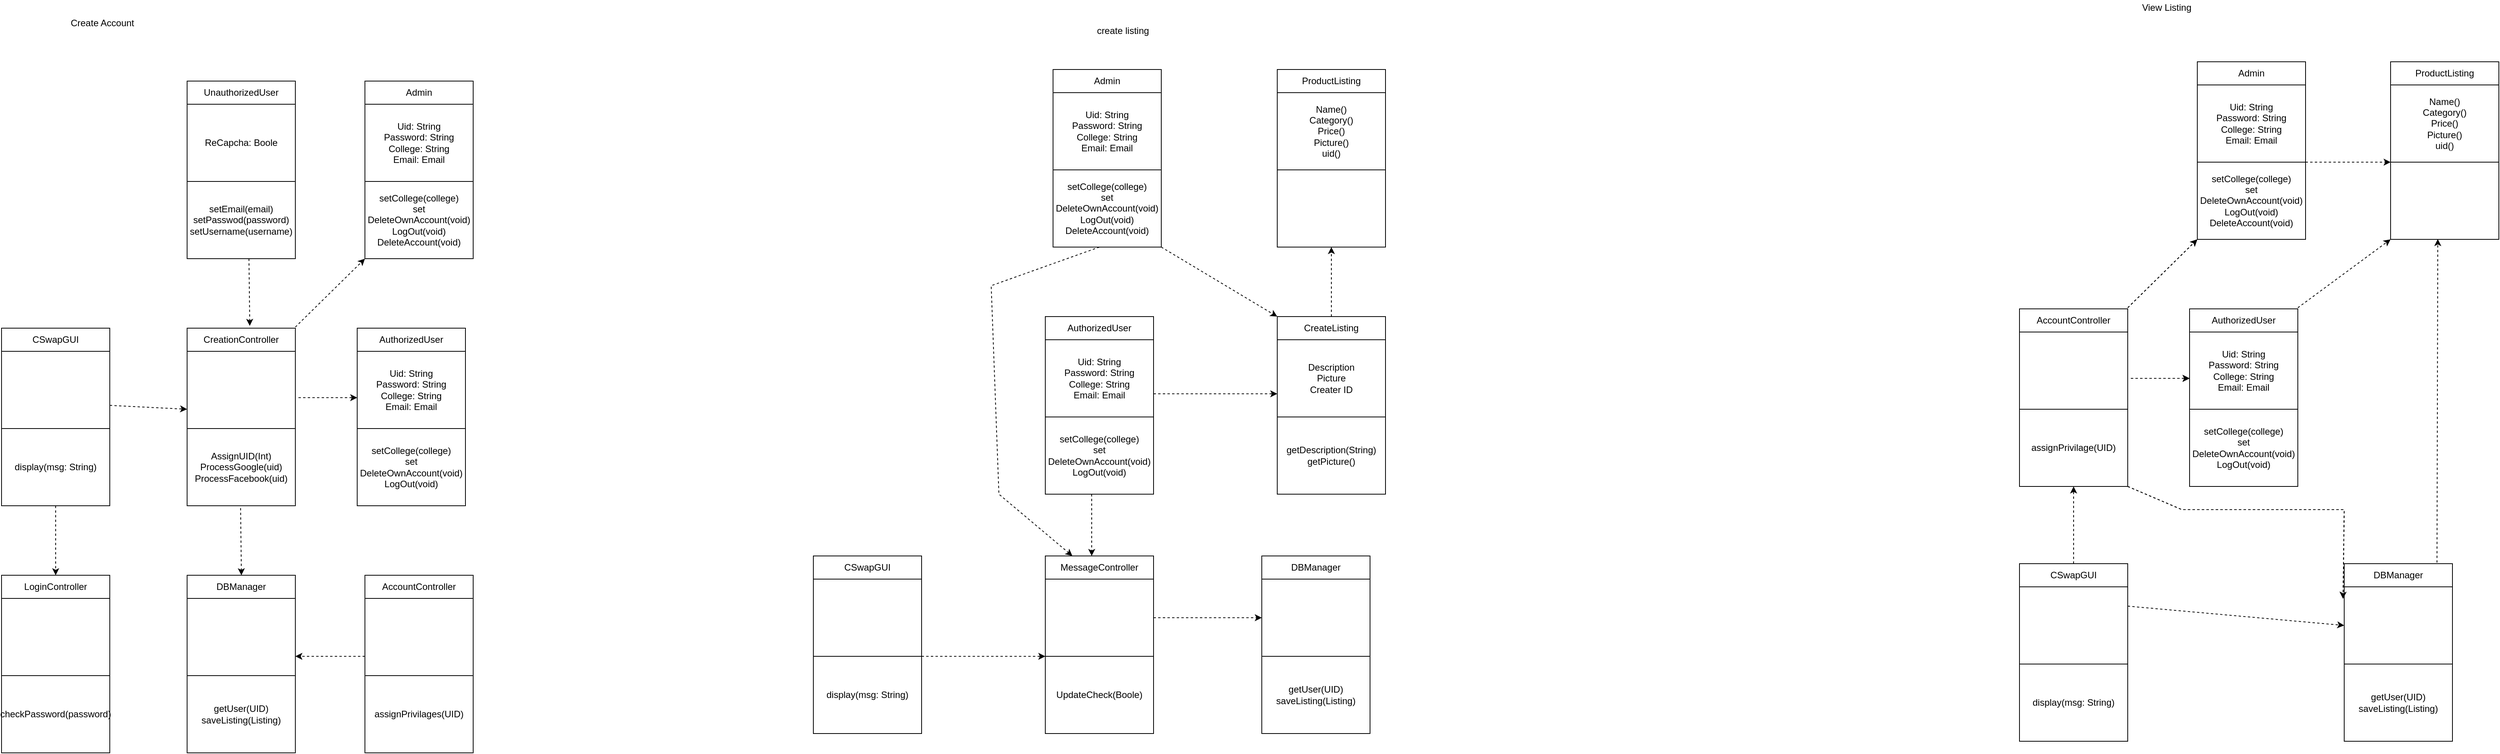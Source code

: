 <mxfile version="16.5.1" type="device"><diagram id="gx9bV2glY2Obp0tzuEbT" name="Page-1"><mxGraphModel dx="2526" dy="1018" grid="1" gridSize="10" guides="1" tooltips="1" connect="1" arrows="1" fold="1" page="1" pageScale="1" pageWidth="850" pageHeight="1100" math="0" shadow="0"><root><mxCell id="0"/><mxCell id="1" parent="0"/><mxCell id="k0rhEhnbWLEDEvbZM4ra-1" value="AuthorizedUser" style="rounded=0;whiteSpace=wrap;html=1;" parent="1" vertex="1"><mxGeometry x="-1110" y="435" width="140" height="30" as="geometry"/></mxCell><mxCell id="k0rhEhnbWLEDEvbZM4ra-2" value="Uid: String&lt;br&gt;Password: String&lt;br&gt;College: String&lt;br&gt;Email: Email" style="rounded=0;whiteSpace=wrap;html=1;" parent="1" vertex="1"><mxGeometry x="-1110" y="465" width="140" height="100" as="geometry"/></mxCell><mxCell id="k0rhEhnbWLEDEvbZM4ra-3" value="setCollege(college)&lt;br&gt;set&lt;br&gt;DeleteOwnAccount(void)&lt;br&gt;LogOut(void)" style="rounded=0;whiteSpace=wrap;html=1;" parent="1" vertex="1"><mxGeometry x="-1110" y="565" width="140" height="100" as="geometry"/></mxCell><mxCell id="k0rhEhnbWLEDEvbZM4ra-4" value="CSwapGUI" style="rounded=0;whiteSpace=wrap;html=1;" parent="1" vertex="1"><mxGeometry x="-1570" y="435" width="140" height="30" as="geometry"/></mxCell><mxCell id="k0rhEhnbWLEDEvbZM4ra-5" value="" style="rounded=0;whiteSpace=wrap;html=1;" parent="1" vertex="1"><mxGeometry x="-1570" y="465" width="140" height="100" as="geometry"/></mxCell><mxCell id="k0rhEhnbWLEDEvbZM4ra-6" value="display(msg: String)" style="rounded=0;whiteSpace=wrap;html=1;" parent="1" vertex="1"><mxGeometry x="-1570" y="565" width="140" height="100" as="geometry"/></mxCell><mxCell id="k0rhEhnbWLEDEvbZM4ra-7" value="CreationController" style="rounded=0;whiteSpace=wrap;html=1;" parent="1" vertex="1"><mxGeometry x="-1330" y="435" width="140" height="30" as="geometry"/></mxCell><mxCell id="k0rhEhnbWLEDEvbZM4ra-8" value="" style="rounded=0;whiteSpace=wrap;html=1;" parent="1" vertex="1"><mxGeometry x="-1330" y="465" width="140" height="100" as="geometry"/></mxCell><mxCell id="k0rhEhnbWLEDEvbZM4ra-9" value="AssignUID(Int)&lt;br&gt;ProcessGoogle(uid)&lt;br&gt;ProcessFacebook(uid)" style="rounded=0;whiteSpace=wrap;html=1;" parent="1" vertex="1"><mxGeometry x="-1330" y="565" width="140" height="100" as="geometry"/></mxCell><mxCell id="k0rhEhnbWLEDEvbZM4ra-13" value="UnauthorizedUser" style="rounded=0;whiteSpace=wrap;html=1;" parent="1" vertex="1"><mxGeometry x="-1330" y="115" width="140" height="30" as="geometry"/></mxCell><mxCell id="k0rhEhnbWLEDEvbZM4ra-15" value="ReCapcha: Boole" style="rounded=0;whiteSpace=wrap;html=1;" parent="1" vertex="1"><mxGeometry x="-1330" y="145" width="140" height="100" as="geometry"/></mxCell><mxCell id="k0rhEhnbWLEDEvbZM4ra-16" value="DBManager" style="rounded=0;whiteSpace=wrap;html=1;" parent="1" vertex="1"><mxGeometry x="-1330" y="755" width="140" height="30" as="geometry"/></mxCell><mxCell id="k0rhEhnbWLEDEvbZM4ra-17" value="" style="rounded=0;whiteSpace=wrap;html=1;" parent="1" vertex="1"><mxGeometry x="-1330" y="785" width="140" height="100" as="geometry"/></mxCell><mxCell id="k0rhEhnbWLEDEvbZM4ra-18" value="getUser(UID)&lt;br&gt;saveListing(Listing)" style="rounded=0;whiteSpace=wrap;html=1;" parent="1" vertex="1"><mxGeometry x="-1330" y="885" width="140" height="100" as="geometry"/></mxCell><mxCell id="k0rhEhnbWLEDEvbZM4ra-19" value="setEmail(email)&lt;br&gt;setPasswod(password)&lt;br&gt;setUsername(username)" style="rounded=0;whiteSpace=wrap;html=1;" parent="1" vertex="1"><mxGeometry x="-1330" y="245" width="140" height="100" as="geometry"/></mxCell><mxCell id="k0rhEhnbWLEDEvbZM4ra-22" value="" style="html=1;labelBackgroundColor=#ffffff;startArrow=none;startFill=0;startSize=6;endArrow=classic;endFill=1;endSize=6;jettySize=auto;orthogonalLoop=1;strokeWidth=1;dashed=1;fontSize=14;rounded=0;entryX=0.579;entryY=-0.1;entryDx=0;entryDy=0;entryPerimeter=0;" parent="1" target="k0rhEhnbWLEDEvbZM4ra-7" edge="1"><mxGeometry width="60" height="60" relative="1" as="geometry"><mxPoint x="-1250" y="345" as="sourcePoint"/><mxPoint x="-1180" y="435" as="targetPoint"/></mxGeometry></mxCell><mxCell id="k0rhEhnbWLEDEvbZM4ra-23" value="" style="html=1;labelBackgroundColor=#ffffff;startArrow=none;startFill=0;startSize=6;endArrow=classic;endFill=1;endSize=6;jettySize=auto;orthogonalLoop=1;strokeWidth=1;dashed=1;fontSize=14;rounded=0;entryX=0.579;entryY=-0.1;entryDx=0;entryDy=0;entryPerimeter=0;exitX=1.029;exitY=0.6;exitDx=0;exitDy=0;exitPerimeter=0;" parent="1" source="k0rhEhnbWLEDEvbZM4ra-8" edge="1"><mxGeometry width="60" height="60" relative="1" as="geometry"><mxPoint x="-1111.06" y="438" as="sourcePoint"/><mxPoint x="-1110" y="525" as="targetPoint"/></mxGeometry></mxCell><mxCell id="k0rhEhnbWLEDEvbZM4ra-30" value="LoginController" style="rounded=0;whiteSpace=wrap;html=1;" parent="1" vertex="1"><mxGeometry x="-1570" y="755" width="140" height="30" as="geometry"/></mxCell><mxCell id="k0rhEhnbWLEDEvbZM4ra-31" value="" style="rounded=0;whiteSpace=wrap;html=1;" parent="1" vertex="1"><mxGeometry x="-1570" y="785" width="140" height="100" as="geometry"/></mxCell><mxCell id="k0rhEhnbWLEDEvbZM4ra-32" value="checkPassword(password)&lt;br&gt;" style="rounded=0;whiteSpace=wrap;html=1;" parent="1" vertex="1"><mxGeometry x="-1570" y="885" width="140" height="100" as="geometry"/></mxCell><mxCell id="k0rhEhnbWLEDEvbZM4ra-36" value="" style="html=1;labelBackgroundColor=#ffffff;startArrow=none;startFill=0;startSize=6;endArrow=classic;endFill=1;endSize=6;jettySize=auto;orthogonalLoop=1;strokeWidth=1;dashed=1;fontSize=14;rounded=0;entryX=0;entryY=0.75;entryDx=0;entryDy=0;" parent="1" target="k0rhEhnbWLEDEvbZM4ra-8" edge="1"><mxGeometry width="60" height="60" relative="1" as="geometry"><mxPoint x="-1430" y="535" as="sourcePoint"/><mxPoint x="-1330.37" y="665" as="targetPoint"/></mxGeometry></mxCell><mxCell id="k0rhEhnbWLEDEvbZM4ra-37" value="" style="html=1;labelBackgroundColor=#ffffff;startArrow=none;startFill=0;startSize=6;endArrow=classic;endFill=1;endSize=6;jettySize=auto;orthogonalLoop=1;strokeWidth=1;dashed=1;fontSize=14;rounded=0;entryX=0.5;entryY=0;entryDx=0;entryDy=0;exitX=0.5;exitY=1;exitDx=0;exitDy=0;" parent="1" source="k0rhEhnbWLEDEvbZM4ra-6" target="k0rhEhnbWLEDEvbZM4ra-30" edge="1"><mxGeometry width="60" height="60" relative="1" as="geometry"><mxPoint x="-1261.43" y="888.0" as="sourcePoint"/><mxPoint x="-1260.37" y="975" as="targetPoint"/></mxGeometry></mxCell><mxCell id="k0rhEhnbWLEDEvbZM4ra-43" value="Admin" style="rounded=0;whiteSpace=wrap;html=1;" parent="1" vertex="1"><mxGeometry x="-1100" y="115" width="140" height="30" as="geometry"/></mxCell><mxCell id="k0rhEhnbWLEDEvbZM4ra-44" value="Uid: String&lt;br&gt;Password: String&lt;br&gt;College: String&lt;br&gt;Email: Email" style="rounded=0;whiteSpace=wrap;html=1;" parent="1" vertex="1"><mxGeometry x="-1100" y="145" width="140" height="100" as="geometry"/></mxCell><mxCell id="k0rhEhnbWLEDEvbZM4ra-45" value="setCollege(college)&lt;br&gt;set&lt;br&gt;DeleteOwnAccount(void)&lt;br&gt;LogOut(void)&lt;br&gt;DeleteAccount(void)" style="rounded=0;whiteSpace=wrap;html=1;" parent="1" vertex="1"><mxGeometry x="-1100" y="245" width="140" height="100" as="geometry"/></mxCell><mxCell id="k0rhEhnbWLEDEvbZM4ra-46" value="" style="html=1;labelBackgroundColor=#ffffff;startArrow=none;startFill=0;startSize=6;endArrow=classic;endFill=1;endSize=6;jettySize=auto;orthogonalLoop=1;strokeWidth=1;dashed=1;fontSize=14;rounded=0;entryX=0;entryY=1;entryDx=0;entryDy=0;exitX=1.029;exitY=0.6;exitDx=0;exitDy=0;exitPerimeter=0;" parent="1" target="k0rhEhnbWLEDEvbZM4ra-45" edge="1"><mxGeometry width="60" height="60" relative="1" as="geometry"><mxPoint x="-1190.0" y="433.57" as="sourcePoint"/><mxPoint x="-1114.06" y="433.57" as="targetPoint"/></mxGeometry></mxCell><mxCell id="4lRnhLlUMLQ5aeLRdPfJ-2" value="Authorized User" style="rounded=0;whiteSpace=wrap;html=1;" parent="1" vertex="1"><mxGeometry x="1260" y="410" width="140" height="30" as="geometry"/></mxCell><mxCell id="4lRnhLlUMLQ5aeLRdPfJ-3" value="Uid: String&lt;br&gt;Password: String&lt;br&gt;College: String&lt;br&gt;Email: Email" style="rounded=0;whiteSpace=wrap;html=1;" parent="1" vertex="1"><mxGeometry x="1260" y="440" width="140" height="100" as="geometry"/></mxCell><mxCell id="4lRnhLlUMLQ5aeLRdPfJ-4" value="setCollege(college)&lt;br&gt;set&lt;br&gt;DeleteOwnAccount(void)&lt;br&gt;LogOut(void)" style="rounded=0;whiteSpace=wrap;html=1;" parent="1" vertex="1"><mxGeometry x="1260" y="540" width="140" height="100" as="geometry"/></mxCell><mxCell id="4lRnhLlUMLQ5aeLRdPfJ-5" value="CSwap GUI" style="rounded=0;whiteSpace=wrap;html=1;" parent="1" vertex="1"><mxGeometry x="1040" y="740" width="140" height="30" as="geometry"/></mxCell><mxCell id="4lRnhLlUMLQ5aeLRdPfJ-6" value="BLANK" style="rounded=0;whiteSpace=wrap;html=1;" parent="1" vertex="1"><mxGeometry x="1040" y="770" width="140" height="100" as="geometry"/></mxCell><mxCell id="4lRnhLlUMLQ5aeLRdPfJ-7" value="display(msg: String)" style="rounded=0;whiteSpace=wrap;html=1;" parent="1" vertex="1"><mxGeometry x="1040" y="870" width="140" height="100" as="geometry"/></mxCell><mxCell id="4lRnhLlUMLQ5aeLRdPfJ-8" value="Creation/Account Controller" style="rounded=0;whiteSpace=wrap;html=1;" parent="1" vertex="1"><mxGeometry x="1040" y="410" width="140" height="30" as="geometry"/></mxCell><mxCell id="4lRnhLlUMLQ5aeLRdPfJ-9" value="BLANK" style="rounded=0;whiteSpace=wrap;html=1;" parent="1" vertex="1"><mxGeometry x="1040" y="440" width="140" height="100" as="geometry"/></mxCell><mxCell id="4lRnhLlUMLQ5aeLRdPfJ-10" value="" style="rounded=0;whiteSpace=wrap;html=1;" parent="1" vertex="1"><mxGeometry x="1040" y="540" width="140" height="100" as="geometry"/></mxCell><mxCell id="4lRnhLlUMLQ5aeLRdPfJ-13" value="DB Manager" style="rounded=0;whiteSpace=wrap;html=1;" parent="1" vertex="1"><mxGeometry x="1460" y="740" width="140" height="30" as="geometry"/></mxCell><mxCell id="4lRnhLlUMLQ5aeLRdPfJ-14" value="BLANK" style="rounded=0;whiteSpace=wrap;html=1;" parent="1" vertex="1"><mxGeometry x="1460" y="770" width="140" height="100" as="geometry"/></mxCell><mxCell id="4lRnhLlUMLQ5aeLRdPfJ-15" value="get" style="rounded=0;whiteSpace=wrap;html=1;" parent="1" vertex="1"><mxGeometry x="1460" y="870" width="140" height="100" as="geometry"/></mxCell><mxCell id="4lRnhLlUMLQ5aeLRdPfJ-18" value="" style="html=1;labelBackgroundColor=#ffffff;startArrow=none;startFill=0;startSize=6;endArrow=classic;endFill=1;endSize=6;jettySize=auto;orthogonalLoop=1;strokeWidth=1;dashed=1;fontSize=14;rounded=0;entryX=0.579;entryY=-0.1;entryDx=0;entryDy=0;entryPerimeter=0;exitX=1.029;exitY=0.6;exitDx=0;exitDy=0;exitPerimeter=0;" parent="1" source="4lRnhLlUMLQ5aeLRdPfJ-9" edge="1"><mxGeometry width="60" height="60" relative="1" as="geometry"><mxPoint x="1258.94" y="413" as="sourcePoint"/><mxPoint x="1260" y="500.0" as="targetPoint"/></mxGeometry></mxCell><mxCell id="4lRnhLlUMLQ5aeLRdPfJ-31" value="" style="html=1;labelBackgroundColor=#ffffff;startArrow=none;startFill=0;startSize=6;endArrow=classic;endFill=1;endSize=6;jettySize=auto;orthogonalLoop=1;strokeWidth=1;dashed=1;fontSize=14;rounded=0;entryX=0;entryY=0.5;entryDx=0;entryDy=0;exitX=1;exitY=0.25;exitDx=0;exitDy=0;" parent="1" source="4lRnhLlUMLQ5aeLRdPfJ-46" target="4lRnhLlUMLQ5aeLRdPfJ-14" edge="1"><mxGeometry width="60" height="60" relative="1" as="geometry"><mxPoint x="1400" y="800" as="sourcePoint"/><mxPoint x="1460" y="740" as="targetPoint"/></mxGeometry></mxCell><mxCell id="4lRnhLlUMLQ5aeLRdPfJ-33" value="" style="html=1;labelBackgroundColor=#ffffff;startArrow=none;startFill=0;startSize=6;endArrow=classic;endFill=1;endSize=6;jettySize=auto;orthogonalLoop=1;strokeWidth=1;dashed=1;fontSize=14;rounded=0;entryX=-0.011;entryY=0.154;entryDx=0;entryDy=0;entryPerimeter=0;exitX=1;exitY=1;exitDx=0;exitDy=0;" parent="1" source="4lRnhLlUMLQ5aeLRdPfJ-10" target="4lRnhLlUMLQ5aeLRdPfJ-14" edge="1"><mxGeometry width="60" height="60" relative="1" as="geometry"><mxPoint x="1410" y="810.0" as="sourcePoint"/><mxPoint x="1550" y="810.0" as="targetPoint"/><Array as="points"><mxPoint x="1250" y="670"/><mxPoint x="1460" y="670"/></Array></mxGeometry></mxCell><mxCell id="4lRnhLlUMLQ5aeLRdPfJ-35" value="Admin" style="rounded=0;whiteSpace=wrap;html=1;" parent="1" vertex="1"><mxGeometry x="1270" y="90" width="140" height="30" as="geometry"/></mxCell><mxCell id="4lRnhLlUMLQ5aeLRdPfJ-36" value="Uid: String&lt;br&gt;Password: String&lt;br&gt;College: String&lt;br&gt;Email: Email" style="rounded=0;whiteSpace=wrap;html=1;" parent="1" vertex="1"><mxGeometry x="1270" y="120" width="140" height="100" as="geometry"/></mxCell><mxCell id="4lRnhLlUMLQ5aeLRdPfJ-37" value="setCollege(college)&lt;br&gt;set&lt;br&gt;DeleteOwnAccount(void)&lt;br&gt;LogOut(void)&lt;br&gt;DeleteAccount(void)" style="rounded=0;whiteSpace=wrap;html=1;" parent="1" vertex="1"><mxGeometry x="1270" y="220" width="140" height="100" as="geometry"/></mxCell><mxCell id="4lRnhLlUMLQ5aeLRdPfJ-38" value="" style="html=1;labelBackgroundColor=#ffffff;startArrow=none;startFill=0;startSize=6;endArrow=classic;endFill=1;endSize=6;jettySize=auto;orthogonalLoop=1;strokeWidth=1;dashed=1;fontSize=14;rounded=0;entryX=0;entryY=1;entryDx=0;entryDy=0;exitX=1.029;exitY=0.6;exitDx=0;exitDy=0;exitPerimeter=0;" parent="1" target="4lRnhLlUMLQ5aeLRdPfJ-37" edge="1"><mxGeometry width="60" height="60" relative="1" as="geometry"><mxPoint x="1180" y="408.57" as="sourcePoint"/><mxPoint x="1255.94" y="408.57" as="targetPoint"/></mxGeometry></mxCell><mxCell id="4lRnhLlUMLQ5aeLRdPfJ-40" value="" style="html=1;labelBackgroundColor=#ffffff;startArrow=none;startFill=0;startSize=6;endArrow=classic;endFill=1;endSize=6;jettySize=auto;orthogonalLoop=1;strokeWidth=1;dashed=1;fontSize=14;rounded=0;entryX=0.579;entryY=-0.1;entryDx=0;entryDy=0;entryPerimeter=0;" parent="1" edge="1"><mxGeometry width="60" height="60" relative="1" as="geometry"><mxPoint x="-1260.83" y="668.0" as="sourcePoint"/><mxPoint x="-1259.77" y="755.0" as="targetPoint"/></mxGeometry></mxCell><mxCell id="4lRnhLlUMLQ5aeLRdPfJ-41" value="create listing" style="text;html=1;align=center;verticalAlign=middle;resizable=0;points=[];autosize=1;strokeColor=none;fillColor=none;" parent="1" vertex="1"><mxGeometry x="-160" y="40" width="80" height="20" as="geometry"/></mxCell><mxCell id="4lRnhLlUMLQ5aeLRdPfJ-42" value="AuthorizedUser" style="rounded=0;whiteSpace=wrap;html=1;" parent="1" vertex="1"><mxGeometry x="1260" y="410" width="140" height="30" as="geometry"/></mxCell><mxCell id="4lRnhLlUMLQ5aeLRdPfJ-43" value="Uid: String&lt;br&gt;Password: String&lt;br&gt;College: String&lt;br&gt;Email: Email" style="rounded=0;whiteSpace=wrap;html=1;" parent="1" vertex="1"><mxGeometry x="1260" y="440" width="140" height="100" as="geometry"/></mxCell><mxCell id="4lRnhLlUMLQ5aeLRdPfJ-44" value="setCollege(college)&lt;br&gt;set&lt;br&gt;DeleteOwnAccount(void)&lt;br&gt;LogOut(void)" style="rounded=0;whiteSpace=wrap;html=1;" parent="1" vertex="1"><mxGeometry x="1260" y="540" width="140" height="100" as="geometry"/></mxCell><mxCell id="4lRnhLlUMLQ5aeLRdPfJ-45" value="CSwapGUI" style="rounded=0;whiteSpace=wrap;html=1;" parent="1" vertex="1"><mxGeometry x="1040" y="740" width="140" height="30" as="geometry"/></mxCell><mxCell id="4lRnhLlUMLQ5aeLRdPfJ-46" value="" style="rounded=0;whiteSpace=wrap;html=1;" parent="1" vertex="1"><mxGeometry x="1040" y="770" width="140" height="100" as="geometry"/></mxCell><mxCell id="4lRnhLlUMLQ5aeLRdPfJ-47" value="display(msg: String)" style="rounded=0;whiteSpace=wrap;html=1;" parent="1" vertex="1"><mxGeometry x="1040" y="870" width="140" height="100" as="geometry"/></mxCell><mxCell id="4lRnhLlUMLQ5aeLRdPfJ-48" value="AccountController" style="rounded=0;whiteSpace=wrap;html=1;" parent="1" vertex="1"><mxGeometry x="1040" y="410" width="140" height="30" as="geometry"/></mxCell><mxCell id="4lRnhLlUMLQ5aeLRdPfJ-49" value="" style="rounded=0;whiteSpace=wrap;html=1;" parent="1" vertex="1"><mxGeometry x="1040" y="440" width="140" height="100" as="geometry"/></mxCell><mxCell id="4lRnhLlUMLQ5aeLRdPfJ-50" value="assignPrivilage(UID)" style="rounded=0;whiteSpace=wrap;html=1;" parent="1" vertex="1"><mxGeometry x="1040" y="540" width="140" height="100" as="geometry"/></mxCell><mxCell id="4lRnhLlUMLQ5aeLRdPfJ-53" value="DBManager" style="rounded=0;whiteSpace=wrap;html=1;" parent="1" vertex="1"><mxGeometry x="1460" y="740" width="140" height="30" as="geometry"/></mxCell><mxCell id="4lRnhLlUMLQ5aeLRdPfJ-54" value="" style="rounded=0;whiteSpace=wrap;html=1;" parent="1" vertex="1"><mxGeometry x="1460" y="770" width="140" height="100" as="geometry"/></mxCell><mxCell id="4lRnhLlUMLQ5aeLRdPfJ-55" value="getUser(UID)&lt;br&gt;saveListing(Listing)" style="rounded=0;whiteSpace=wrap;html=1;" parent="1" vertex="1"><mxGeometry x="1460" y="870" width="140" height="100" as="geometry"/></mxCell><mxCell id="4lRnhLlUMLQ5aeLRdPfJ-58" value="" style="html=1;labelBackgroundColor=#ffffff;startArrow=none;startFill=0;startSize=6;endArrow=classic;endFill=1;endSize=6;jettySize=auto;orthogonalLoop=1;strokeWidth=1;dashed=1;fontSize=14;rounded=0;entryX=0.579;entryY=-0.1;entryDx=0;entryDy=0;entryPerimeter=0;exitX=1.029;exitY=0.6;exitDx=0;exitDy=0;exitPerimeter=0;" parent="1" source="4lRnhLlUMLQ5aeLRdPfJ-49" edge="1"><mxGeometry width="60" height="60" relative="1" as="geometry"><mxPoint x="1258.94" y="413" as="sourcePoint"/><mxPoint x="1260" y="500.0" as="targetPoint"/></mxGeometry></mxCell><mxCell id="4lRnhLlUMLQ5aeLRdPfJ-68" value="" style="html=1;labelBackgroundColor=#ffffff;startArrow=none;startFill=0;startSize=6;endArrow=classic;endFill=1;endSize=6;jettySize=auto;orthogonalLoop=1;strokeWidth=1;dashed=1;fontSize=14;rounded=0;entryX=0.5;entryY=1;entryDx=0;entryDy=0;exitX=0.5;exitY=0;exitDx=0;exitDy=0;" parent="1" source="4lRnhLlUMLQ5aeLRdPfJ-45" target="4lRnhLlUMLQ5aeLRdPfJ-50" edge="1"><mxGeometry width="60" height="60" relative="1" as="geometry"><mxPoint x="1038.57" y="553.0" as="sourcePoint"/><mxPoint x="1039.63" y="640" as="targetPoint"/></mxGeometry></mxCell><mxCell id="4lRnhLlUMLQ5aeLRdPfJ-73" value="" style="html=1;labelBackgroundColor=#ffffff;startArrow=none;startFill=0;startSize=6;endArrow=classic;endFill=1;endSize=6;jettySize=auto;orthogonalLoop=1;strokeWidth=1;dashed=1;fontSize=14;rounded=0;entryX=-0.011;entryY=0.154;entryDx=0;entryDy=0;entryPerimeter=0;exitX=1;exitY=1;exitDx=0;exitDy=0;" parent="1" source="4lRnhLlUMLQ5aeLRdPfJ-50" target="4lRnhLlUMLQ5aeLRdPfJ-54" edge="1"><mxGeometry width="60" height="60" relative="1" as="geometry"><mxPoint x="1410" y="810.0" as="sourcePoint"/><mxPoint x="1550" y="810.0" as="targetPoint"/><Array as="points"><mxPoint x="1250" y="670"/><mxPoint x="1460" y="670"/></Array></mxGeometry></mxCell><mxCell id="4lRnhLlUMLQ5aeLRdPfJ-75" value="Admin" style="rounded=0;whiteSpace=wrap;html=1;" parent="1" vertex="1"><mxGeometry x="1270" y="90" width="140" height="30" as="geometry"/></mxCell><mxCell id="4lRnhLlUMLQ5aeLRdPfJ-76" value="Uid: String&lt;br&gt;Password: String&lt;br&gt;College: String&lt;br&gt;Email: Email" style="rounded=0;whiteSpace=wrap;html=1;" parent="1" vertex="1"><mxGeometry x="1270" y="120" width="140" height="100" as="geometry"/></mxCell><mxCell id="4lRnhLlUMLQ5aeLRdPfJ-77" value="setCollege(college)&lt;br&gt;set&lt;br&gt;DeleteOwnAccount(void)&lt;br&gt;LogOut(void)&lt;br&gt;DeleteAccount(void)" style="rounded=0;whiteSpace=wrap;html=1;" parent="1" vertex="1"><mxGeometry x="1270" y="220" width="140" height="100" as="geometry"/></mxCell><mxCell id="4lRnhLlUMLQ5aeLRdPfJ-78" value="" style="html=1;labelBackgroundColor=#ffffff;startArrow=none;startFill=0;startSize=6;endArrow=classic;endFill=1;endSize=6;jettySize=auto;orthogonalLoop=1;strokeWidth=1;dashed=1;fontSize=14;rounded=0;entryX=0;entryY=1;entryDx=0;entryDy=0;exitX=1.029;exitY=0.6;exitDx=0;exitDy=0;exitPerimeter=0;" parent="1" target="4lRnhLlUMLQ5aeLRdPfJ-77" edge="1"><mxGeometry width="60" height="60" relative="1" as="geometry"><mxPoint x="1180" y="408.57" as="sourcePoint"/><mxPoint x="1255.94" y="408.57" as="targetPoint"/></mxGeometry></mxCell><mxCell id="4lRnhLlUMLQ5aeLRdPfJ-80" value="AuthorizedUser" style="rounded=0;whiteSpace=wrap;html=1;" parent="1" vertex="1"><mxGeometry x="-220" y="420" width="140" height="30" as="geometry"/></mxCell><mxCell id="4lRnhLlUMLQ5aeLRdPfJ-81" value="Uid: String&lt;br&gt;Password: String&lt;br&gt;College: String&lt;br&gt;Email: Email" style="rounded=0;whiteSpace=wrap;html=1;" parent="1" vertex="1"><mxGeometry x="-220" y="450" width="140" height="100" as="geometry"/></mxCell><mxCell id="4lRnhLlUMLQ5aeLRdPfJ-82" value="setCollege(college)&lt;br&gt;set&lt;br&gt;DeleteOwnAccount(void)&lt;br&gt;LogOut(void)" style="rounded=0;whiteSpace=wrap;html=1;" parent="1" vertex="1"><mxGeometry x="-220" y="550" width="140" height="100" as="geometry"/></mxCell><mxCell id="4lRnhLlUMLQ5aeLRdPfJ-83" value="CSwapGUI" style="rounded=0;whiteSpace=wrap;html=1;" parent="1" vertex="1"><mxGeometry x="-520" y="730" width="140" height="30" as="geometry"/></mxCell><mxCell id="4lRnhLlUMLQ5aeLRdPfJ-84" value="" style="rounded=0;whiteSpace=wrap;html=1;" parent="1" vertex="1"><mxGeometry x="-520" y="760" width="140" height="100" as="geometry"/></mxCell><mxCell id="4lRnhLlUMLQ5aeLRdPfJ-85" value="display(msg: String)" style="rounded=0;whiteSpace=wrap;html=1;" parent="1" vertex="1"><mxGeometry x="-520" y="860" width="140" height="100" as="geometry"/></mxCell><mxCell id="4lRnhLlUMLQ5aeLRdPfJ-91" value="DBManager" style="rounded=0;whiteSpace=wrap;html=1;" parent="1" vertex="1"><mxGeometry x="60" y="730" width="140" height="30" as="geometry"/></mxCell><mxCell id="4lRnhLlUMLQ5aeLRdPfJ-92" value="" style="rounded=0;whiteSpace=wrap;html=1;" parent="1" vertex="1"><mxGeometry x="60" y="760" width="140" height="100" as="geometry"/></mxCell><mxCell id="4lRnhLlUMLQ5aeLRdPfJ-93" value="getUser(UID)&lt;br&gt;saveListing(Listing)" style="rounded=0;whiteSpace=wrap;html=1;" parent="1" vertex="1"><mxGeometry x="60" y="860" width="140" height="100" as="geometry"/></mxCell><mxCell id="4lRnhLlUMLQ5aeLRdPfJ-97" value="CreateListing" style="rounded=0;whiteSpace=wrap;html=1;" parent="1" vertex="1"><mxGeometry x="80" y="420" width="140" height="30" as="geometry"/></mxCell><mxCell id="4lRnhLlUMLQ5aeLRdPfJ-98" value="Description&lt;br&gt;Picture&lt;br&gt;Creater ID" style="rounded=0;whiteSpace=wrap;html=1;" parent="1" vertex="1"><mxGeometry x="80" y="450" width="140" height="100" as="geometry"/></mxCell><mxCell id="4lRnhLlUMLQ5aeLRdPfJ-99" value="getDescription(String)&lt;br&gt;getPicture()" style="rounded=0;whiteSpace=wrap;html=1;" parent="1" vertex="1"><mxGeometry x="80" y="550" width="140" height="100" as="geometry"/></mxCell><mxCell id="4lRnhLlUMLQ5aeLRdPfJ-103" value="MessageController" style="rounded=0;whiteSpace=wrap;html=1;" parent="1" vertex="1"><mxGeometry x="-220" y="730" width="140" height="30" as="geometry"/></mxCell><mxCell id="4lRnhLlUMLQ5aeLRdPfJ-104" value="" style="rounded=0;whiteSpace=wrap;html=1;" parent="1" vertex="1"><mxGeometry x="-220" y="760" width="140" height="100" as="geometry"/></mxCell><mxCell id="4lRnhLlUMLQ5aeLRdPfJ-105" value="UpdateCheck(Boole)" style="rounded=0;whiteSpace=wrap;html=1;" parent="1" vertex="1"><mxGeometry x="-220" y="860" width="140" height="100" as="geometry"/></mxCell><mxCell id="4lRnhLlUMLQ5aeLRdPfJ-108" value="" style="html=1;labelBackgroundColor=#ffffff;startArrow=none;startFill=0;startSize=6;endArrow=classic;endFill=1;endSize=6;jettySize=auto;orthogonalLoop=1;strokeWidth=1;dashed=1;fontSize=14;rounded=0;entryX=0;entryY=0;entryDx=0;entryDy=0;exitX=1;exitY=1;exitDx=0;exitDy=0;" parent="1" source="4lRnhLlUMLQ5aeLRdPfJ-84" target="4lRnhLlUMLQ5aeLRdPfJ-105" edge="1"><mxGeometry width="60" height="60" relative="1" as="geometry"><mxPoint x="-220" y="873.0" as="sourcePoint"/><mxPoint x="-218.94" y="960" as="targetPoint"/></mxGeometry></mxCell><mxCell id="4lRnhLlUMLQ5aeLRdPfJ-109" value="" style="html=1;labelBackgroundColor=#ffffff;startArrow=none;startFill=0;startSize=6;endArrow=classic;endFill=1;endSize=6;jettySize=auto;orthogonalLoop=1;strokeWidth=1;dashed=1;fontSize=14;rounded=0;entryX=0;entryY=0.5;entryDx=0;entryDy=0;" parent="1" target="4lRnhLlUMLQ5aeLRdPfJ-92" edge="1"><mxGeometry width="60" height="60" relative="1" as="geometry"><mxPoint x="-80" y="810" as="sourcePoint"/><mxPoint x="-20" y="750" as="targetPoint"/></mxGeometry></mxCell><mxCell id="4lRnhLlUMLQ5aeLRdPfJ-112" value="" style="html=1;labelBackgroundColor=#ffffff;startArrow=none;startFill=0;startSize=6;endArrow=classic;endFill=1;endSize=6;jettySize=auto;orthogonalLoop=1;strokeWidth=1;dashed=1;fontSize=14;rounded=0;" parent="1" edge="1"><mxGeometry width="60" height="60" relative="1" as="geometry"><mxPoint x="-80" y="520.0" as="sourcePoint"/><mxPoint x="80" y="520.0" as="targetPoint"/></mxGeometry></mxCell><mxCell id="4lRnhLlUMLQ5aeLRdPfJ-113" value="Admin" style="rounded=0;whiteSpace=wrap;html=1;" parent="1" vertex="1"><mxGeometry x="-210" y="100" width="140" height="30" as="geometry"/></mxCell><mxCell id="4lRnhLlUMLQ5aeLRdPfJ-114" value="Uid: String&lt;br&gt;Password: String&lt;br&gt;College: String&lt;br&gt;Email: Email" style="rounded=0;whiteSpace=wrap;html=1;" parent="1" vertex="1"><mxGeometry x="-210" y="130" width="140" height="100" as="geometry"/></mxCell><mxCell id="4lRnhLlUMLQ5aeLRdPfJ-115" value="setCollege(college)&lt;br&gt;set&lt;br&gt;DeleteOwnAccount(void)&lt;br&gt;LogOut(void)&lt;br&gt;DeleteAccount(void)" style="rounded=0;whiteSpace=wrap;html=1;" parent="1" vertex="1"><mxGeometry x="-210" y="230" width="140" height="100" as="geometry"/></mxCell><mxCell id="4lRnhLlUMLQ5aeLRdPfJ-117" value="" style="html=1;labelBackgroundColor=#ffffff;startArrow=none;startFill=0;startSize=6;endArrow=classic;endFill=1;endSize=6;jettySize=auto;orthogonalLoop=1;strokeWidth=1;dashed=1;fontSize=14;rounded=0;entryX=0;entryY=0;entryDx=0;entryDy=0;exitX=1.029;exitY=0.6;exitDx=0;exitDy=0;exitPerimeter=0;" parent="1" target="4lRnhLlUMLQ5aeLRdPfJ-97" edge="1"><mxGeometry width="60" height="60" relative="1" as="geometry"><mxPoint x="-70" y="330.0" as="sourcePoint"/><mxPoint x="5.94" y="330.0" as="targetPoint"/></mxGeometry></mxCell><mxCell id="4lRnhLlUMLQ5aeLRdPfJ-118" value="AccountController" style="rounded=0;whiteSpace=wrap;html=1;" parent="1" vertex="1"><mxGeometry x="-1100" y="755" width="140" height="30" as="geometry"/></mxCell><mxCell id="4lRnhLlUMLQ5aeLRdPfJ-119" value="" style="rounded=0;whiteSpace=wrap;html=1;" parent="1" vertex="1"><mxGeometry x="-1100" y="785" width="140" height="100" as="geometry"/></mxCell><mxCell id="4lRnhLlUMLQ5aeLRdPfJ-120" value="assignPrivilages(UID)" style="rounded=0;whiteSpace=wrap;html=1;" parent="1" vertex="1"><mxGeometry x="-1100" y="885" width="140" height="100" as="geometry"/></mxCell><mxCell id="4lRnhLlUMLQ5aeLRdPfJ-121" value="" style="html=1;labelBackgroundColor=#ffffff;startArrow=none;startFill=0;startSize=6;endArrow=classic;endFill=1;endSize=6;jettySize=auto;orthogonalLoop=1;strokeWidth=1;dashed=1;fontSize=14;rounded=0;entryX=1;entryY=0.75;entryDx=0;entryDy=0;exitX=0;exitY=0.75;exitDx=0;exitDy=0;" parent="1" source="4lRnhLlUMLQ5aeLRdPfJ-119" target="k0rhEhnbWLEDEvbZM4ra-17" edge="1"><mxGeometry width="60" height="60" relative="1" as="geometry"><mxPoint x="-1190" y="845.0" as="sourcePoint"/><mxPoint x="-1114.06" y="845.0" as="targetPoint"/></mxGeometry></mxCell><mxCell id="4lRnhLlUMLQ5aeLRdPfJ-126" value="View Listing" style="text;html=1;align=center;verticalAlign=middle;resizable=0;points=[];autosize=1;strokeColor=none;fillColor=none;" parent="1" vertex="1"><mxGeometry x="1190" y="10" width="80" height="20" as="geometry"/></mxCell><mxCell id="4lRnhLlUMLQ5aeLRdPfJ-128" value="" style="html=1;labelBackgroundColor=#ffffff;startArrow=none;startFill=0;startSize=6;endArrow=classic;endFill=1;endSize=6;jettySize=auto;orthogonalLoop=1;strokeWidth=1;dashed=1;fontSize=14;rounded=0;exitX=1.029;exitY=0.6;exitDx=0;exitDy=0;exitPerimeter=0;entryX=0.25;entryY=0;entryDx=0;entryDy=0;" parent="1" target="4lRnhLlUMLQ5aeLRdPfJ-103" edge="1"><mxGeometry width="60" height="60" relative="1" as="geometry"><mxPoint x="-150" y="330.0" as="sourcePoint"/><mxPoint x="-290" y="410" as="targetPoint"/><Array as="points"><mxPoint x="-290" y="380"/><mxPoint x="-280" y="650"/></Array></mxGeometry></mxCell><mxCell id="4lRnhLlUMLQ5aeLRdPfJ-129" value="" style="html=1;labelBackgroundColor=#ffffff;startArrow=none;startFill=0;startSize=6;endArrow=classic;endFill=1;endSize=6;jettySize=auto;orthogonalLoop=1;strokeWidth=1;dashed=1;fontSize=14;rounded=0;" parent="1" edge="1"><mxGeometry width="60" height="60" relative="1" as="geometry"><mxPoint x="-160" y="650" as="sourcePoint"/><mxPoint x="-160" y="730" as="targetPoint"/></mxGeometry></mxCell><mxCell id="rmWhhL1pctKwadhSurxY-4" value="Create Account" style="text;html=1;align=center;verticalAlign=middle;resizable=0;points=[];autosize=1;strokeColor=none;fillColor=none;" parent="1" vertex="1"><mxGeometry x="-1490" y="30" width="100" height="20" as="geometry"/></mxCell><mxCell id="yad9laU_hV8kfYPFLj4n-2" value="ProductListing" style="rounded=0;whiteSpace=wrap;html=1;" vertex="1" parent="1"><mxGeometry x="80" y="100" width="140" height="30" as="geometry"/></mxCell><mxCell id="yad9laU_hV8kfYPFLj4n-3" value="Name()&lt;br&gt;Category()&lt;br&gt;Price()&lt;br&gt;Picture()&lt;br&gt;uid()" style="rounded=0;whiteSpace=wrap;html=1;" vertex="1" parent="1"><mxGeometry x="80" y="130" width="140" height="100" as="geometry"/></mxCell><mxCell id="yad9laU_hV8kfYPFLj4n-4" value="" style="rounded=0;whiteSpace=wrap;html=1;" vertex="1" parent="1"><mxGeometry x="80" y="230" width="140" height="100" as="geometry"/></mxCell><mxCell id="yad9laU_hV8kfYPFLj4n-5" value="" style="html=1;labelBackgroundColor=#ffffff;startArrow=none;startFill=0;startSize=6;endArrow=classic;endFill=1;endSize=6;jettySize=auto;orthogonalLoop=1;strokeWidth=1;dashed=1;fontSize=14;rounded=0;exitX=0.5;exitY=0;exitDx=0;exitDy=0;entryX=0.5;entryY=1;entryDx=0;entryDy=0;" edge="1" parent="1" source="4lRnhLlUMLQ5aeLRdPfJ-97" target="yad9laU_hV8kfYPFLj4n-4"><mxGeometry width="60" height="60" relative="1" as="geometry"><mxPoint x="220" y="514" as="sourcePoint"/><mxPoint x="340" y="514.41" as="targetPoint"/></mxGeometry></mxCell><mxCell id="yad9laU_hV8kfYPFLj4n-6" value="ProductListing" style="rounded=0;whiteSpace=wrap;html=1;" vertex="1" parent="1"><mxGeometry x="1520" y="90" width="140" height="30" as="geometry"/></mxCell><mxCell id="yad9laU_hV8kfYPFLj4n-7" value="Name()&lt;br&gt;Category()&lt;br&gt;Price()&lt;br&gt;Picture()&lt;br&gt;uid()" style="rounded=0;whiteSpace=wrap;html=1;" vertex="1" parent="1"><mxGeometry x="1520" y="120" width="140" height="100" as="geometry"/></mxCell><mxCell id="yad9laU_hV8kfYPFLj4n-8" value="" style="rounded=0;whiteSpace=wrap;html=1;" vertex="1" parent="1"><mxGeometry x="1520" y="220" width="140" height="100" as="geometry"/></mxCell><mxCell id="yad9laU_hV8kfYPFLj4n-9" value="" style="html=1;labelBackgroundColor=#ffffff;startArrow=none;startFill=0;startSize=6;endArrow=classic;endFill=1;endSize=6;jettySize=auto;orthogonalLoop=1;strokeWidth=1;dashed=1;fontSize=14;rounded=0;entryX=0;entryY=1;entryDx=0;entryDy=0;exitX=1;exitY=0;exitDx=0;exitDy=0;exitPerimeter=0;" edge="1" parent="1" source="4lRnhLlUMLQ5aeLRdPfJ-77" target="yad9laU_hV8kfYPFLj4n-7"><mxGeometry width="60" height="60" relative="1" as="geometry"><mxPoint x="1410" y="214.28" as="sourcePoint"/><mxPoint x="1500" y="125.71" as="targetPoint"/></mxGeometry></mxCell><mxCell id="yad9laU_hV8kfYPFLj4n-10" value="" style="html=1;labelBackgroundColor=#ffffff;startArrow=none;startFill=0;startSize=6;endArrow=classic;endFill=1;endSize=6;jettySize=auto;orthogonalLoop=1;strokeWidth=1;dashed=1;fontSize=14;rounded=0;entryX=0;entryY=1;entryDx=0;entryDy=0;exitX=1.029;exitY=0.6;exitDx=0;exitDy=0;exitPerimeter=0;" edge="1" parent="1" target="yad9laU_hV8kfYPFLj4n-8"><mxGeometry width="60" height="60" relative="1" as="geometry"><mxPoint x="1400" y="408.57" as="sourcePoint"/><mxPoint x="1490" y="320" as="targetPoint"/></mxGeometry></mxCell><mxCell id="yad9laU_hV8kfYPFLj4n-11" value="" style="html=1;labelBackgroundColor=#ffffff;startArrow=none;startFill=0;startSize=6;endArrow=classic;endFill=1;endSize=6;jettySize=auto;orthogonalLoop=1;strokeWidth=1;dashed=1;fontSize=14;rounded=0;entryX=0.436;entryY=0.996;entryDx=0;entryDy=0;exitX=1.029;exitY=0.6;exitDx=0;exitDy=0;exitPerimeter=0;entryPerimeter=0;" edge="1" parent="1" target="yad9laU_hV8kfYPFLj4n-8"><mxGeometry width="60" height="60" relative="1" as="geometry"><mxPoint x="1580" y="738.57" as="sourcePoint"/><mxPoint x="1670" y="650" as="targetPoint"/></mxGeometry></mxCell></root></mxGraphModel></diagram></mxfile>